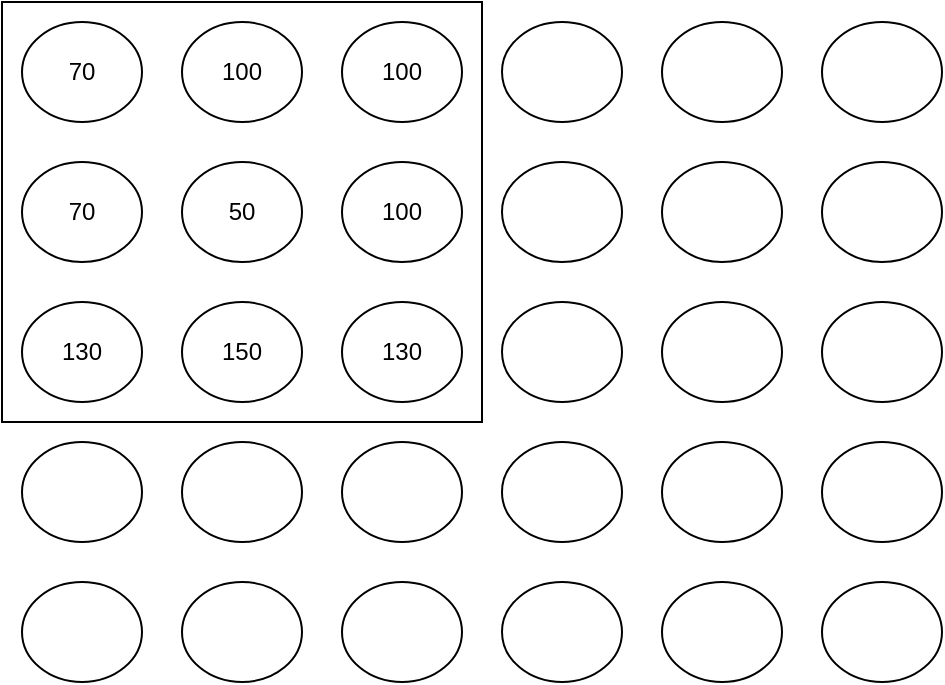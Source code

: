 <mxfile version="24.4.10" type="github">
  <diagram name="Trang-1" id="UOLTfeqR4QVjKMeuPEnQ">
    <mxGraphModel dx="724" dy="390" grid="1" gridSize="10" guides="1" tooltips="1" connect="1" arrows="1" fold="1" page="1" pageScale="1" pageWidth="827" pageHeight="1169" math="0" shadow="0">
      <root>
        <mxCell id="0" />
        <mxCell id="1" parent="0" />
        <mxCell id="J4r9XEHumVyY_k9KEv0b-67" value="" style="rounded=0;whiteSpace=wrap;html=1;" vertex="1" parent="1">
          <mxGeometry x="70" y="70" width="240" height="210" as="geometry" />
        </mxCell>
        <mxCell id="J4r9XEHumVyY_k9KEv0b-1" value="70" style="ellipse;whiteSpace=wrap;html=1;" vertex="1" parent="1">
          <mxGeometry x="80" y="80" width="60" height="50" as="geometry" />
        </mxCell>
        <mxCell id="J4r9XEHumVyY_k9KEv0b-8" value="100" style="ellipse;whiteSpace=wrap;html=1;" vertex="1" parent="1">
          <mxGeometry x="160" y="80" width="60" height="50" as="geometry" />
        </mxCell>
        <mxCell id="J4r9XEHumVyY_k9KEv0b-9" value="100" style="ellipse;whiteSpace=wrap;html=1;" vertex="1" parent="1">
          <mxGeometry x="240" y="80" width="60" height="50" as="geometry" />
        </mxCell>
        <mxCell id="J4r9XEHumVyY_k9KEv0b-10" value="" style="ellipse;whiteSpace=wrap;html=1;" vertex="1" parent="1">
          <mxGeometry x="320" y="80" width="60" height="50" as="geometry" />
        </mxCell>
        <mxCell id="J4r9XEHumVyY_k9KEv0b-11" value="" style="ellipse;whiteSpace=wrap;html=1;" vertex="1" parent="1">
          <mxGeometry x="400" y="80" width="60" height="50" as="geometry" />
        </mxCell>
        <mxCell id="J4r9XEHumVyY_k9KEv0b-12" value="" style="ellipse;whiteSpace=wrap;html=1;" vertex="1" parent="1">
          <mxGeometry x="480" y="80" width="60" height="50" as="geometry" />
        </mxCell>
        <mxCell id="J4r9XEHumVyY_k9KEv0b-43" value="70" style="ellipse;whiteSpace=wrap;html=1;" vertex="1" parent="1">
          <mxGeometry x="80" y="150" width="60" height="50" as="geometry" />
        </mxCell>
        <mxCell id="J4r9XEHumVyY_k9KEv0b-44" value="50" style="ellipse;whiteSpace=wrap;html=1;" vertex="1" parent="1">
          <mxGeometry x="160" y="150" width="60" height="50" as="geometry" />
        </mxCell>
        <mxCell id="J4r9XEHumVyY_k9KEv0b-45" value="100" style="ellipse;whiteSpace=wrap;html=1;" vertex="1" parent="1">
          <mxGeometry x="240" y="150" width="60" height="50" as="geometry" />
        </mxCell>
        <mxCell id="J4r9XEHumVyY_k9KEv0b-46" value="" style="ellipse;whiteSpace=wrap;html=1;" vertex="1" parent="1">
          <mxGeometry x="320" y="150" width="60" height="50" as="geometry" />
        </mxCell>
        <mxCell id="J4r9XEHumVyY_k9KEv0b-47" value="" style="ellipse;whiteSpace=wrap;html=1;" vertex="1" parent="1">
          <mxGeometry x="400" y="150" width="60" height="50" as="geometry" />
        </mxCell>
        <mxCell id="J4r9XEHumVyY_k9KEv0b-48" value="" style="ellipse;whiteSpace=wrap;html=1;" vertex="1" parent="1">
          <mxGeometry x="480" y="150" width="60" height="50" as="geometry" />
        </mxCell>
        <mxCell id="J4r9XEHumVyY_k9KEv0b-49" value="130" style="ellipse;whiteSpace=wrap;html=1;" vertex="1" parent="1">
          <mxGeometry x="80" y="220" width="60" height="50" as="geometry" />
        </mxCell>
        <mxCell id="J4r9XEHumVyY_k9KEv0b-50" value="150" style="ellipse;whiteSpace=wrap;html=1;" vertex="1" parent="1">
          <mxGeometry x="160" y="220" width="60" height="50" as="geometry" />
        </mxCell>
        <mxCell id="J4r9XEHumVyY_k9KEv0b-51" value="130" style="ellipse;whiteSpace=wrap;html=1;" vertex="1" parent="1">
          <mxGeometry x="240" y="220" width="60" height="50" as="geometry" />
        </mxCell>
        <mxCell id="J4r9XEHumVyY_k9KEv0b-52" value="" style="ellipse;whiteSpace=wrap;html=1;" vertex="1" parent="1">
          <mxGeometry x="320" y="220" width="60" height="50" as="geometry" />
        </mxCell>
        <mxCell id="J4r9XEHumVyY_k9KEv0b-53" value="" style="ellipse;whiteSpace=wrap;html=1;" vertex="1" parent="1">
          <mxGeometry x="400" y="220" width="60" height="50" as="geometry" />
        </mxCell>
        <mxCell id="J4r9XEHumVyY_k9KEv0b-54" value="" style="ellipse;whiteSpace=wrap;html=1;" vertex="1" parent="1">
          <mxGeometry x="480" y="220" width="60" height="50" as="geometry" />
        </mxCell>
        <mxCell id="J4r9XEHumVyY_k9KEv0b-55" value="" style="ellipse;whiteSpace=wrap;html=1;" vertex="1" parent="1">
          <mxGeometry x="80" y="290" width="60" height="50" as="geometry" />
        </mxCell>
        <mxCell id="J4r9XEHumVyY_k9KEv0b-56" value="" style="ellipse;whiteSpace=wrap;html=1;" vertex="1" parent="1">
          <mxGeometry x="160" y="290" width="60" height="50" as="geometry" />
        </mxCell>
        <mxCell id="J4r9XEHumVyY_k9KEv0b-57" value="" style="ellipse;whiteSpace=wrap;html=1;" vertex="1" parent="1">
          <mxGeometry x="240" y="290" width="60" height="50" as="geometry" />
        </mxCell>
        <mxCell id="J4r9XEHumVyY_k9KEv0b-58" value="" style="ellipse;whiteSpace=wrap;html=1;" vertex="1" parent="1">
          <mxGeometry x="320" y="290" width="60" height="50" as="geometry" />
        </mxCell>
        <mxCell id="J4r9XEHumVyY_k9KEv0b-59" value="" style="ellipse;whiteSpace=wrap;html=1;" vertex="1" parent="1">
          <mxGeometry x="400" y="290" width="60" height="50" as="geometry" />
        </mxCell>
        <mxCell id="J4r9XEHumVyY_k9KEv0b-60" value="" style="ellipse;whiteSpace=wrap;html=1;" vertex="1" parent="1">
          <mxGeometry x="480" y="290" width="60" height="50" as="geometry" />
        </mxCell>
        <mxCell id="J4r9XEHumVyY_k9KEv0b-61" value="" style="ellipse;whiteSpace=wrap;html=1;" vertex="1" parent="1">
          <mxGeometry x="80" y="360" width="60" height="50" as="geometry" />
        </mxCell>
        <mxCell id="J4r9XEHumVyY_k9KEv0b-62" value="" style="ellipse;whiteSpace=wrap;html=1;" vertex="1" parent="1">
          <mxGeometry x="160" y="360" width="60" height="50" as="geometry" />
        </mxCell>
        <mxCell id="J4r9XEHumVyY_k9KEv0b-63" value="" style="ellipse;whiteSpace=wrap;html=1;" vertex="1" parent="1">
          <mxGeometry x="240" y="360" width="60" height="50" as="geometry" />
        </mxCell>
        <mxCell id="J4r9XEHumVyY_k9KEv0b-64" value="" style="ellipse;whiteSpace=wrap;html=1;" vertex="1" parent="1">
          <mxGeometry x="320" y="360" width="60" height="50" as="geometry" />
        </mxCell>
        <mxCell id="J4r9XEHumVyY_k9KEv0b-65" value="" style="ellipse;whiteSpace=wrap;html=1;" vertex="1" parent="1">
          <mxGeometry x="400" y="360" width="60" height="50" as="geometry" />
        </mxCell>
        <mxCell id="J4r9XEHumVyY_k9KEv0b-66" value="" style="ellipse;whiteSpace=wrap;html=1;" vertex="1" parent="1">
          <mxGeometry x="480" y="360" width="60" height="50" as="geometry" />
        </mxCell>
      </root>
    </mxGraphModel>
  </diagram>
</mxfile>
